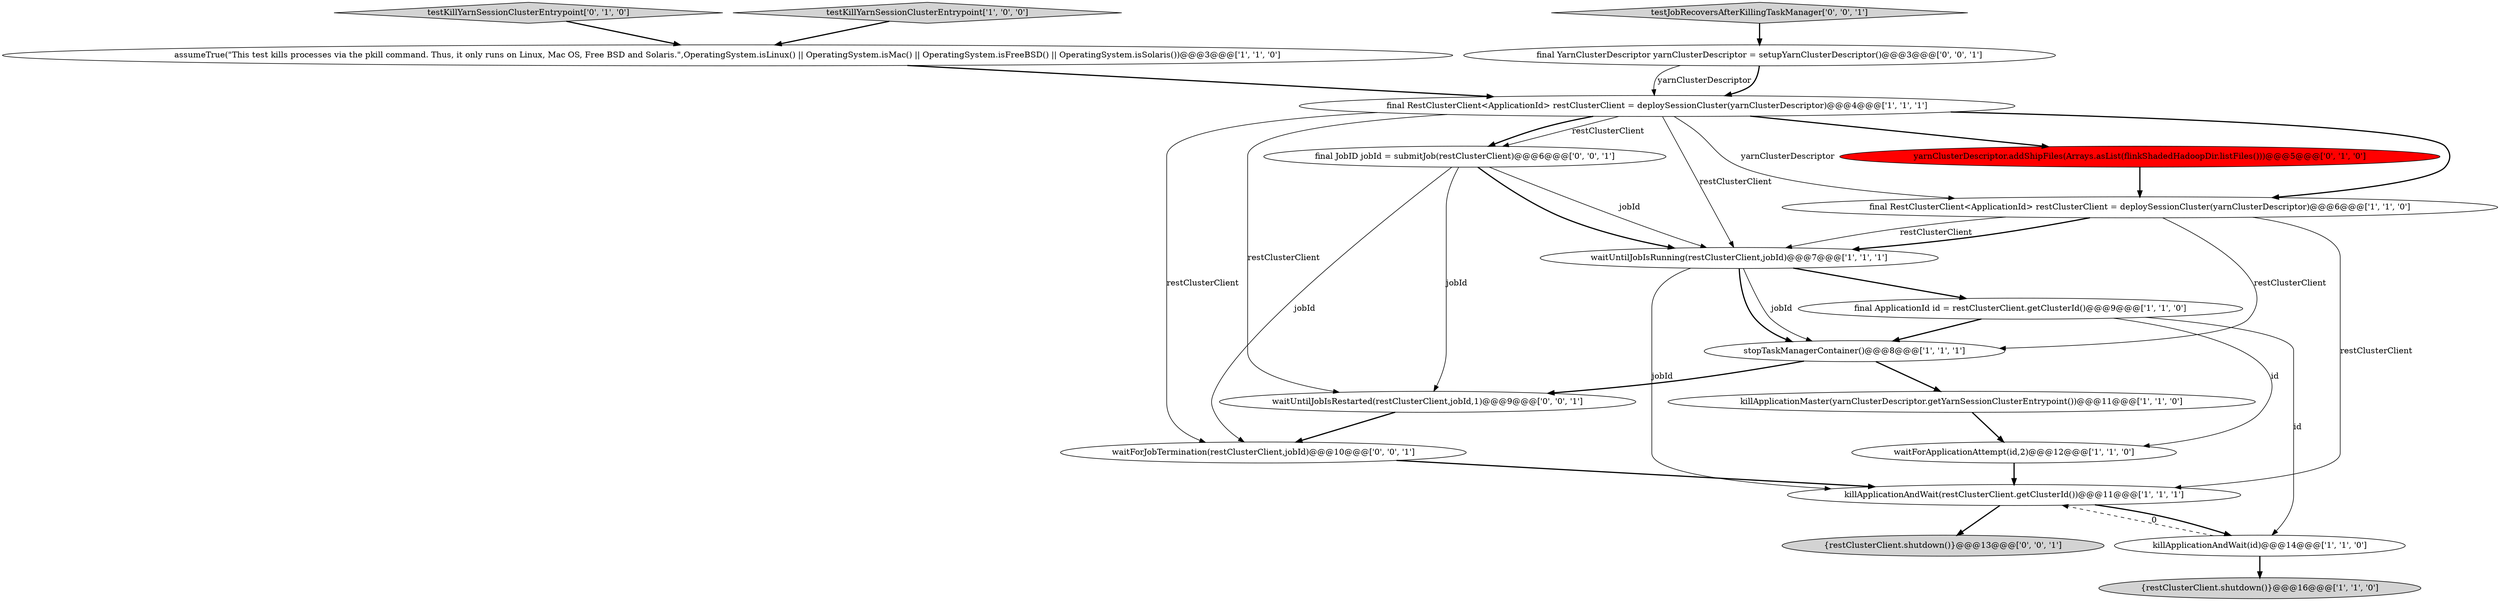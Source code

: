 digraph {
14 [style = filled, label = "final JobID jobId = submitJob(restClusterClient)@@@6@@@['0', '0', '1']", fillcolor = white, shape = ellipse image = "AAA0AAABBB3BBB"];
16 [style = filled, label = "{restClusterClient.shutdown()}@@@13@@@['0', '0', '1']", fillcolor = lightgray, shape = ellipse image = "AAA0AAABBB3BBB"];
4 [style = filled, label = "final RestClusterClient<ApplicationId> restClusterClient = deploySessionCluster(yarnClusterDescriptor)@@@4@@@['1', '1', '1']", fillcolor = white, shape = ellipse image = "AAA0AAABBB1BBB"];
2 [style = filled, label = "stopTaskManagerContainer()@@@8@@@['1', '1', '1']", fillcolor = white, shape = ellipse image = "AAA0AAABBB1BBB"];
11 [style = filled, label = "assumeTrue(\"This test kills processes via the pkill command. Thus, it only runs on Linux, Mac OS, Free BSD and Solaris.\",OperatingSystem.isLinux() || OperatingSystem.isMac() || OperatingSystem.isFreeBSD() || OperatingSystem.isSolaris())@@@3@@@['1', '1', '0']", fillcolor = white, shape = ellipse image = "AAA0AAABBB1BBB"];
9 [style = filled, label = "killApplicationAndWait(id)@@@14@@@['1', '1', '0']", fillcolor = white, shape = ellipse image = "AAA0AAABBB1BBB"];
6 [style = filled, label = "waitUntilJobIsRunning(restClusterClient,jobId)@@@7@@@['1', '1', '1']", fillcolor = white, shape = ellipse image = "AAA0AAABBB1BBB"];
12 [style = filled, label = "yarnClusterDescriptor.addShipFiles(Arrays.asList(flinkShadedHadoopDir.listFiles()))@@@5@@@['0', '1', '0']", fillcolor = red, shape = ellipse image = "AAA1AAABBB2BBB"];
1 [style = filled, label = "{restClusterClient.shutdown()}@@@16@@@['1', '1', '0']", fillcolor = lightgray, shape = ellipse image = "AAA0AAABBB1BBB"];
7 [style = filled, label = "final ApplicationId id = restClusterClient.getClusterId()@@@9@@@['1', '1', '0']", fillcolor = white, shape = ellipse image = "AAA0AAABBB1BBB"];
8 [style = filled, label = "killApplicationAndWait(restClusterClient.getClusterId())@@@11@@@['1', '1', '1']", fillcolor = white, shape = ellipse image = "AAA0AAABBB1BBB"];
0 [style = filled, label = "killApplicationMaster(yarnClusterDescriptor.getYarnSessionClusterEntrypoint())@@@11@@@['1', '1', '0']", fillcolor = white, shape = ellipse image = "AAA0AAABBB1BBB"];
10 [style = filled, label = "final RestClusterClient<ApplicationId> restClusterClient = deploySessionCluster(yarnClusterDescriptor)@@@6@@@['1', '1', '0']", fillcolor = white, shape = ellipse image = "AAA0AAABBB1BBB"];
13 [style = filled, label = "testKillYarnSessionClusterEntrypoint['0', '1', '0']", fillcolor = lightgray, shape = diamond image = "AAA0AAABBB2BBB"];
3 [style = filled, label = "testKillYarnSessionClusterEntrypoint['1', '0', '0']", fillcolor = lightgray, shape = diamond image = "AAA0AAABBB1BBB"];
5 [style = filled, label = "waitForApplicationAttempt(id,2)@@@12@@@['1', '1', '0']", fillcolor = white, shape = ellipse image = "AAA0AAABBB1BBB"];
15 [style = filled, label = "final YarnClusterDescriptor yarnClusterDescriptor = setupYarnClusterDescriptor()@@@3@@@['0', '0', '1']", fillcolor = white, shape = ellipse image = "AAA0AAABBB3BBB"];
18 [style = filled, label = "testJobRecoversAfterKillingTaskManager['0', '0', '1']", fillcolor = lightgray, shape = diamond image = "AAA0AAABBB3BBB"];
19 [style = filled, label = "waitUntilJobIsRestarted(restClusterClient,jobId,1)@@@9@@@['0', '0', '1']", fillcolor = white, shape = ellipse image = "AAA0AAABBB3BBB"];
17 [style = filled, label = "waitForJobTermination(restClusterClient,jobId)@@@10@@@['0', '0', '1']", fillcolor = white, shape = ellipse image = "AAA0AAABBB3BBB"];
10->6 [style = solid, label="restClusterClient"];
4->10 [style = bold, label=""];
17->8 [style = bold, label=""];
5->8 [style = bold, label=""];
8->16 [style = bold, label=""];
4->14 [style = bold, label=""];
6->2 [style = solid, label="jobId"];
2->19 [style = bold, label=""];
15->4 [style = solid, label="yarnClusterDescriptor"];
14->19 [style = solid, label="jobId"];
6->8 [style = solid, label="jobId"];
4->14 [style = solid, label="restClusterClient"];
11->4 [style = bold, label=""];
18->15 [style = bold, label=""];
3->11 [style = bold, label=""];
19->17 [style = bold, label=""];
4->17 [style = solid, label="restClusterClient"];
9->8 [style = dashed, label="0"];
10->8 [style = solid, label="restClusterClient"];
13->11 [style = bold, label=""];
10->6 [style = bold, label=""];
4->6 [style = solid, label="restClusterClient"];
6->2 [style = bold, label=""];
10->2 [style = solid, label="restClusterClient"];
7->5 [style = solid, label="id"];
4->10 [style = solid, label="yarnClusterDescriptor"];
2->0 [style = bold, label=""];
12->10 [style = bold, label=""];
7->2 [style = bold, label=""];
7->9 [style = solid, label="id"];
14->6 [style = solid, label="jobId"];
14->17 [style = solid, label="jobId"];
15->4 [style = bold, label=""];
8->9 [style = bold, label=""];
4->19 [style = solid, label="restClusterClient"];
4->12 [style = bold, label=""];
6->7 [style = bold, label=""];
9->1 [style = bold, label=""];
14->6 [style = bold, label=""];
0->5 [style = bold, label=""];
}
